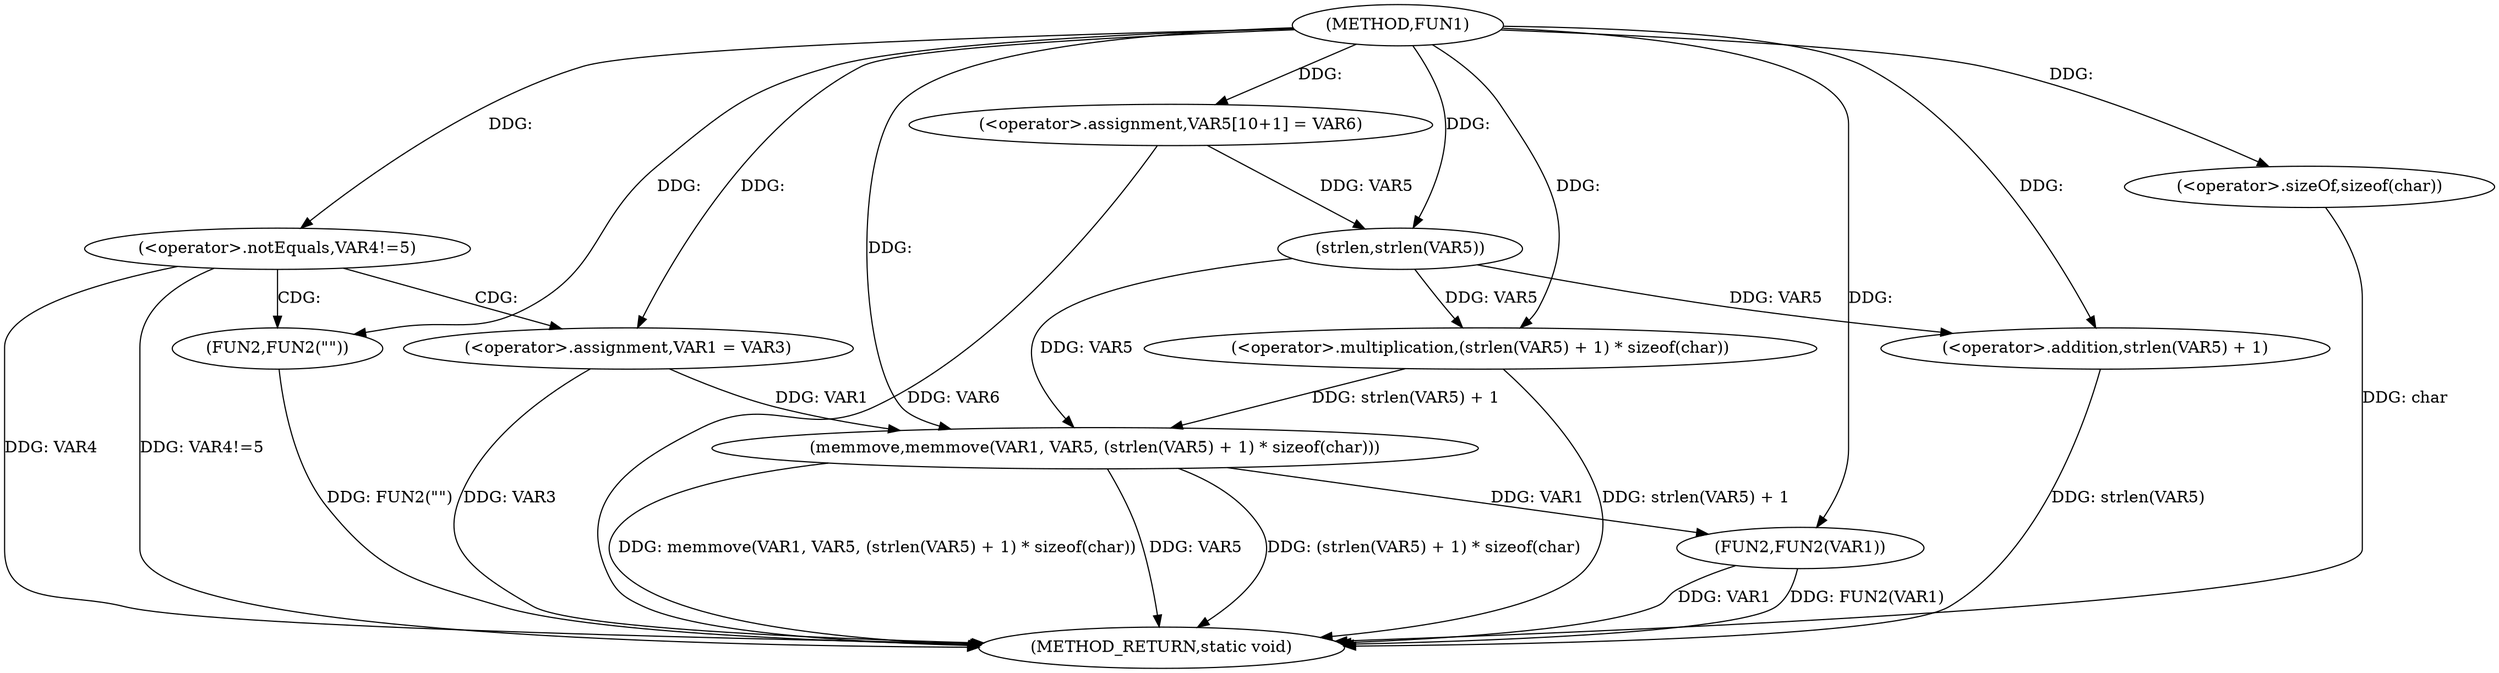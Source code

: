 digraph FUN1 {  
"1000100" [label = "(METHOD,FUN1)" ]
"1000134" [label = "(METHOD_RETURN,static void)" ]
"1000106" [label = "(<operator>.notEquals,VAR4!=5)" ]
"1000110" [label = "(FUN2,FUN2(\"\"))" ]
"1000114" [label = "(<operator>.assignment,VAR1 = VAR3)" ]
"1000119" [label = "(<operator>.assignment,VAR5[10+1] = VAR6)" ]
"1000122" [label = "(memmove,memmove(VAR1, VAR5, (strlen(VAR5) + 1) * sizeof(char)))" ]
"1000125" [label = "(<operator>.multiplication,(strlen(VAR5) + 1) * sizeof(char))" ]
"1000126" [label = "(<operator>.addition,strlen(VAR5) + 1)" ]
"1000127" [label = "(strlen,strlen(VAR5))" ]
"1000130" [label = "(<operator>.sizeOf,sizeof(char))" ]
"1000132" [label = "(FUN2,FUN2(VAR1))" ]
  "1000122" -> "1000134"  [ label = "DDG: (strlen(VAR5) + 1) * sizeof(char)"] 
  "1000106" -> "1000134"  [ label = "DDG: VAR4"] 
  "1000132" -> "1000134"  [ label = "DDG: FUN2(VAR1)"] 
  "1000119" -> "1000134"  [ label = "DDG: VAR6"] 
  "1000126" -> "1000134"  [ label = "DDG: strlen(VAR5)"] 
  "1000132" -> "1000134"  [ label = "DDG: VAR1"] 
  "1000110" -> "1000134"  [ label = "DDG: FUN2(\"\")"] 
  "1000122" -> "1000134"  [ label = "DDG: memmove(VAR1, VAR5, (strlen(VAR5) + 1) * sizeof(char))"] 
  "1000114" -> "1000134"  [ label = "DDG: VAR3"] 
  "1000106" -> "1000134"  [ label = "DDG: VAR4!=5"] 
  "1000125" -> "1000134"  [ label = "DDG: strlen(VAR5) + 1"] 
  "1000130" -> "1000134"  [ label = "DDG: char"] 
  "1000122" -> "1000134"  [ label = "DDG: VAR5"] 
  "1000100" -> "1000106"  [ label = "DDG: "] 
  "1000100" -> "1000110"  [ label = "DDG: "] 
  "1000100" -> "1000114"  [ label = "DDG: "] 
  "1000100" -> "1000119"  [ label = "DDG: "] 
  "1000114" -> "1000122"  [ label = "DDG: VAR1"] 
  "1000100" -> "1000122"  [ label = "DDG: "] 
  "1000127" -> "1000122"  [ label = "DDG: VAR5"] 
  "1000125" -> "1000122"  [ label = "DDG: strlen(VAR5) + 1"] 
  "1000127" -> "1000125"  [ label = "DDG: VAR5"] 
  "1000100" -> "1000125"  [ label = "DDG: "] 
  "1000127" -> "1000126"  [ label = "DDG: VAR5"] 
  "1000119" -> "1000127"  [ label = "DDG: VAR5"] 
  "1000100" -> "1000127"  [ label = "DDG: "] 
  "1000100" -> "1000126"  [ label = "DDG: "] 
  "1000100" -> "1000130"  [ label = "DDG: "] 
  "1000122" -> "1000132"  [ label = "DDG: VAR1"] 
  "1000100" -> "1000132"  [ label = "DDG: "] 
  "1000106" -> "1000110"  [ label = "CDG: "] 
  "1000106" -> "1000114"  [ label = "CDG: "] 
}
